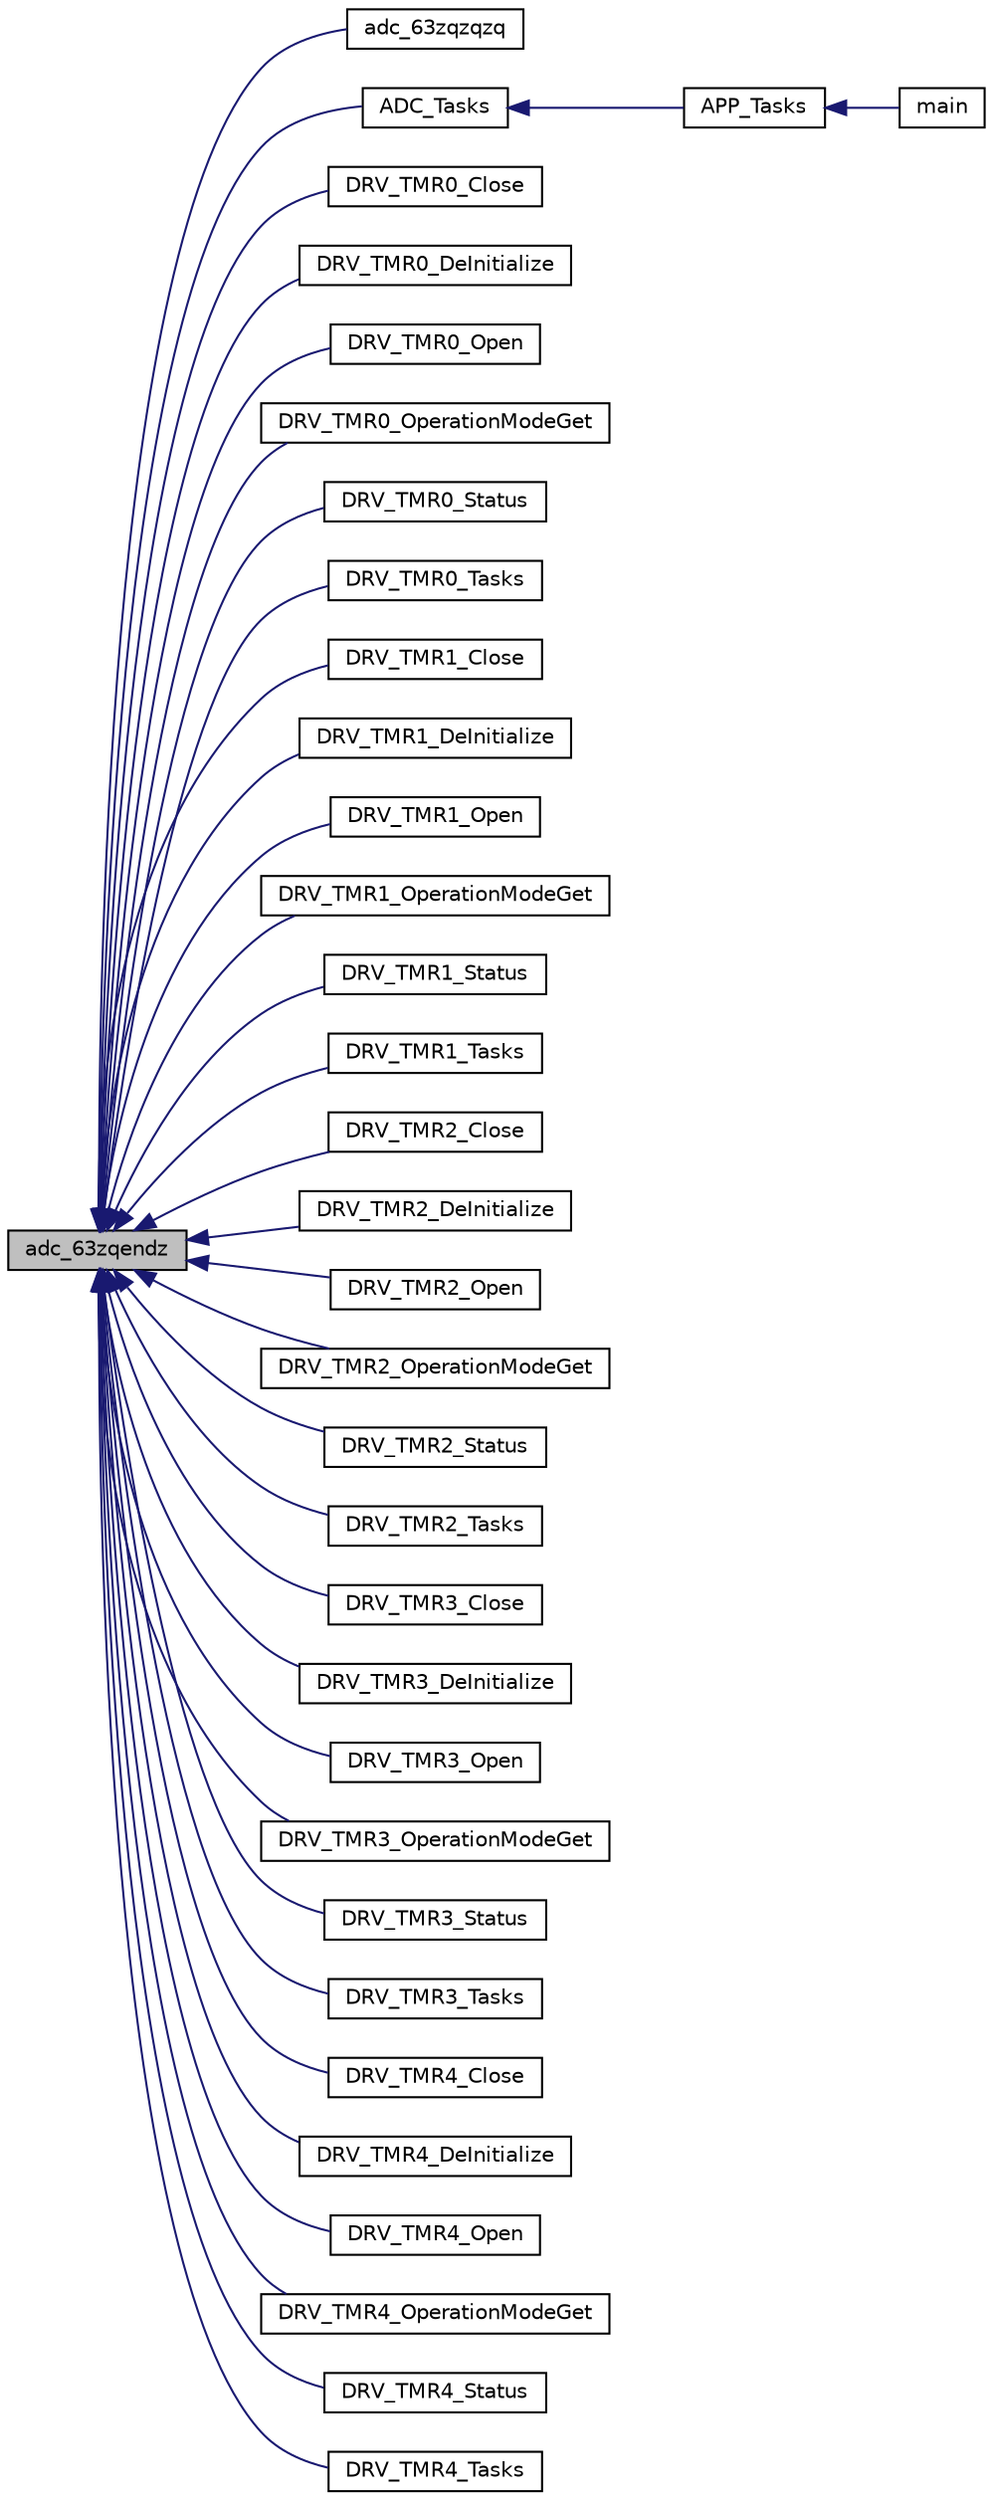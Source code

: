 digraph "adc_63zqendz"
{
  edge [fontname="Helvetica",fontsize="10",labelfontname="Helvetica",labelfontsize="10"];
  node [fontname="Helvetica",fontsize="10",shape=record];
  rankdir="LR";
  Node4 [label="adc_63zqendz",height=0.2,width=0.4,color="black", fillcolor="grey75", style="filled", fontcolor="black"];
  Node4 -> Node5 [dir="back",color="midnightblue",fontsize="10",style="solid",fontname="Helvetica"];
  Node5 [label="adc_63zqzqzq",height=0.2,width=0.4,color="black", fillcolor="white", style="filled",URL="$inszt__adc_8c.html#a444d9f40192121e0e813e258f0745a77"];
  Node4 -> Node6 [dir="back",color="midnightblue",fontsize="10",style="solid",fontname="Helvetica"];
  Node6 [label="ADC_Tasks",height=0.2,width=0.4,color="black", fillcolor="white", style="filled",URL="$inszt__adc_8c.html#a605fe6092855d752d3337cd8a7929d18"];
  Node6 -> Node7 [dir="back",color="midnightblue",fontsize="10",style="solid",fontname="Helvetica"];
  Node7 [label="APP_Tasks",height=0.2,width=0.4,color="black", fillcolor="white", style="filled",URL="$inszt__app_8c.html#a859aee46b660cfee47cfd45ce08f6862"];
  Node7 -> Node8 [dir="back",color="midnightblue",fontsize="10",style="solid",fontname="Helvetica"];
  Node8 [label="main",height=0.2,width=0.4,color="black", fillcolor="white", style="filled",URL="$inszt__main_8c.html#a840291bc02cba5474a4cb46a9b9566fe"];
  Node4 -> Node9 [dir="back",color="midnightblue",fontsize="10",style="solid",fontname="Helvetica"];
  Node9 [label="DRV_TMR0_Close",height=0.2,width=0.4,color="black", fillcolor="white", style="filled",URL="$inszt__adc_8c.html#a32eae35a1e64a44969e70c746ec9cdc2"];
  Node4 -> Node10 [dir="back",color="midnightblue",fontsize="10",style="solid",fontname="Helvetica"];
  Node10 [label="DRV_TMR0_DeInitialize",height=0.2,width=0.4,color="black", fillcolor="white", style="filled",URL="$inszt__adc_8c.html#ac35e22ce2277246569aa15a0142f42de"];
  Node4 -> Node11 [dir="back",color="midnightblue",fontsize="10",style="solid",fontname="Helvetica"];
  Node11 [label="DRV_TMR0_Open",height=0.2,width=0.4,color="black", fillcolor="white", style="filled",URL="$inszt__adc_8c.html#a6185be0b1acc5308100e9c168c6d9882"];
  Node4 -> Node12 [dir="back",color="midnightblue",fontsize="10",style="solid",fontname="Helvetica"];
  Node12 [label="DRV_TMR0_OperationModeGet",height=0.2,width=0.4,color="black", fillcolor="white", style="filled",URL="$inszt__adc_8c.html#a75154e72363837310412c5f0f77ca99b"];
  Node4 -> Node13 [dir="back",color="midnightblue",fontsize="10",style="solid",fontname="Helvetica"];
  Node13 [label="DRV_TMR0_Status",height=0.2,width=0.4,color="black", fillcolor="white", style="filled",URL="$inszt__adc_8c.html#aa0b45abb3787c0b80fba63077983fda6"];
  Node4 -> Node14 [dir="back",color="midnightblue",fontsize="10",style="solid",fontname="Helvetica"];
  Node14 [label="DRV_TMR0_Tasks",height=0.2,width=0.4,color="black", fillcolor="white", style="filled",URL="$inszt__adc_8c.html#a074ed24077060483c762988f726d23e9"];
  Node4 -> Node15 [dir="back",color="midnightblue",fontsize="10",style="solid",fontname="Helvetica"];
  Node15 [label="DRV_TMR1_Close",height=0.2,width=0.4,color="black", fillcolor="white", style="filled",URL="$inszt__adc_8c.html#a6a5cde4bb2a1f040394eff6085aa1d59"];
  Node4 -> Node16 [dir="back",color="midnightblue",fontsize="10",style="solid",fontname="Helvetica"];
  Node16 [label="DRV_TMR1_DeInitialize",height=0.2,width=0.4,color="black", fillcolor="white", style="filled",URL="$inszt__adc_8c.html#abf7739f5097a1ceff5268ea070a35c9e"];
  Node4 -> Node17 [dir="back",color="midnightblue",fontsize="10",style="solid",fontname="Helvetica"];
  Node17 [label="DRV_TMR1_Open",height=0.2,width=0.4,color="black", fillcolor="white", style="filled",URL="$inszt__adc_8c.html#ac23662f1a2e62aff3d8576b4fb403b5e"];
  Node4 -> Node18 [dir="back",color="midnightblue",fontsize="10",style="solid",fontname="Helvetica"];
  Node18 [label="DRV_TMR1_OperationModeGet",height=0.2,width=0.4,color="black", fillcolor="white", style="filled",URL="$inszt__adc_8c.html#a2ddcb52c248a14db2f5d3cc2b8396b4d"];
  Node4 -> Node19 [dir="back",color="midnightblue",fontsize="10",style="solid",fontname="Helvetica"];
  Node19 [label="DRV_TMR1_Status",height=0.2,width=0.4,color="black", fillcolor="white", style="filled",URL="$inszt__adc_8c.html#af0b509a65d0cc40830845f905e72f383"];
  Node4 -> Node20 [dir="back",color="midnightblue",fontsize="10",style="solid",fontname="Helvetica"];
  Node20 [label="DRV_TMR1_Tasks",height=0.2,width=0.4,color="black", fillcolor="white", style="filled",URL="$inszt__adc_8c.html#a0c01e1083b80ad88b2bc0fae758b1f0e"];
  Node4 -> Node21 [dir="back",color="midnightblue",fontsize="10",style="solid",fontname="Helvetica"];
  Node21 [label="DRV_TMR2_Close",height=0.2,width=0.4,color="black", fillcolor="white", style="filled",URL="$inszt__adc_8c.html#a5ad44e5f36f8a566c396331e7c08c15d"];
  Node4 -> Node22 [dir="back",color="midnightblue",fontsize="10",style="solid",fontname="Helvetica"];
  Node22 [label="DRV_TMR2_DeInitialize",height=0.2,width=0.4,color="black", fillcolor="white", style="filled",URL="$inszt__adc_8c.html#a0aa800750e31f5d3aea0afcd7faa41fe"];
  Node4 -> Node23 [dir="back",color="midnightblue",fontsize="10",style="solid",fontname="Helvetica"];
  Node23 [label="DRV_TMR2_Open",height=0.2,width=0.4,color="black", fillcolor="white", style="filled",URL="$inszt__adc_8c.html#ae3ec2e7d926f1dfcf4d5b4ec3f4452b1"];
  Node4 -> Node24 [dir="back",color="midnightblue",fontsize="10",style="solid",fontname="Helvetica"];
  Node24 [label="DRV_TMR2_OperationModeGet",height=0.2,width=0.4,color="black", fillcolor="white", style="filled",URL="$inszt__adc_8c.html#aaec612bc5ca6823e226aa9e168f0f7e4"];
  Node4 -> Node25 [dir="back",color="midnightblue",fontsize="10",style="solid",fontname="Helvetica"];
  Node25 [label="DRV_TMR2_Status",height=0.2,width=0.4,color="black", fillcolor="white", style="filled",URL="$inszt__adc_8c.html#ab66021f387d5cbb3e7ab20b7718aa773"];
  Node4 -> Node26 [dir="back",color="midnightblue",fontsize="10",style="solid",fontname="Helvetica"];
  Node26 [label="DRV_TMR2_Tasks",height=0.2,width=0.4,color="black", fillcolor="white", style="filled",URL="$inszt__adc_8c.html#a4cae103296c260a0cacd0bfbb02abec6"];
  Node4 -> Node27 [dir="back",color="midnightblue",fontsize="10",style="solid",fontname="Helvetica"];
  Node27 [label="DRV_TMR3_Close",height=0.2,width=0.4,color="black", fillcolor="white", style="filled",URL="$inszt__adc_8c.html#a5dd9fa4b5c96ae83f17ed22952b3526b"];
  Node4 -> Node28 [dir="back",color="midnightblue",fontsize="10",style="solid",fontname="Helvetica"];
  Node28 [label="DRV_TMR3_DeInitialize",height=0.2,width=0.4,color="black", fillcolor="white", style="filled",URL="$inszt__adc_8c.html#a51119949a1b0dc2ade9d15cd3eef3cf9"];
  Node4 -> Node29 [dir="back",color="midnightblue",fontsize="10",style="solid",fontname="Helvetica"];
  Node29 [label="DRV_TMR3_Open",height=0.2,width=0.4,color="black", fillcolor="white", style="filled",URL="$inszt__adc_8c.html#a14def85d2721c6fe7a0f52e5da985745"];
  Node4 -> Node30 [dir="back",color="midnightblue",fontsize="10",style="solid",fontname="Helvetica"];
  Node30 [label="DRV_TMR3_OperationModeGet",height=0.2,width=0.4,color="black", fillcolor="white", style="filled",URL="$inszt__adc_8c.html#aba3d374b5742c8fed77fb9c5125906e8"];
  Node4 -> Node31 [dir="back",color="midnightblue",fontsize="10",style="solid",fontname="Helvetica"];
  Node31 [label="DRV_TMR3_Status",height=0.2,width=0.4,color="black", fillcolor="white", style="filled",URL="$inszt__adc_8c.html#ab337820f2261ee63bfbdbe91f999de92"];
  Node4 -> Node32 [dir="back",color="midnightblue",fontsize="10",style="solid",fontname="Helvetica"];
  Node32 [label="DRV_TMR3_Tasks",height=0.2,width=0.4,color="black", fillcolor="white", style="filled",URL="$inszt__adc_8c.html#ac4622292b2dab66f9b5ae9778db08478"];
  Node4 -> Node33 [dir="back",color="midnightblue",fontsize="10",style="solid",fontname="Helvetica"];
  Node33 [label="DRV_TMR4_Close",height=0.2,width=0.4,color="black", fillcolor="white", style="filled",URL="$inszt__adc_8c.html#abca98245dd4f6348cc96c19911fa2f7f"];
  Node4 -> Node34 [dir="back",color="midnightblue",fontsize="10",style="solid",fontname="Helvetica"];
  Node34 [label="DRV_TMR4_DeInitialize",height=0.2,width=0.4,color="black", fillcolor="white", style="filled",URL="$inszt__adc_8c.html#a24315793d9553d184024aea496534bc5"];
  Node4 -> Node35 [dir="back",color="midnightblue",fontsize="10",style="solid",fontname="Helvetica"];
  Node35 [label="DRV_TMR4_Open",height=0.2,width=0.4,color="black", fillcolor="white", style="filled",URL="$inszt__adc_8c.html#a6e2c39c5a9d8b23859be0e673b43b1b9"];
  Node4 -> Node36 [dir="back",color="midnightblue",fontsize="10",style="solid",fontname="Helvetica"];
  Node36 [label="DRV_TMR4_OperationModeGet",height=0.2,width=0.4,color="black", fillcolor="white", style="filled",URL="$inszt__adc_8c.html#ad47780c4b3a36ef4f64841b0106a751d"];
  Node4 -> Node37 [dir="back",color="midnightblue",fontsize="10",style="solid",fontname="Helvetica"];
  Node37 [label="DRV_TMR4_Status",height=0.2,width=0.4,color="black", fillcolor="white", style="filled",URL="$inszt__adc_8c.html#aeb55a9257642cf221bcb641b25033668"];
  Node4 -> Node38 [dir="back",color="midnightblue",fontsize="10",style="solid",fontname="Helvetica"];
  Node38 [label="DRV_TMR4_Tasks",height=0.2,width=0.4,color="black", fillcolor="white", style="filled",URL="$inszt__adc_8c.html#a97a4bb302673812056f8ad54ea70b59e"];
}
